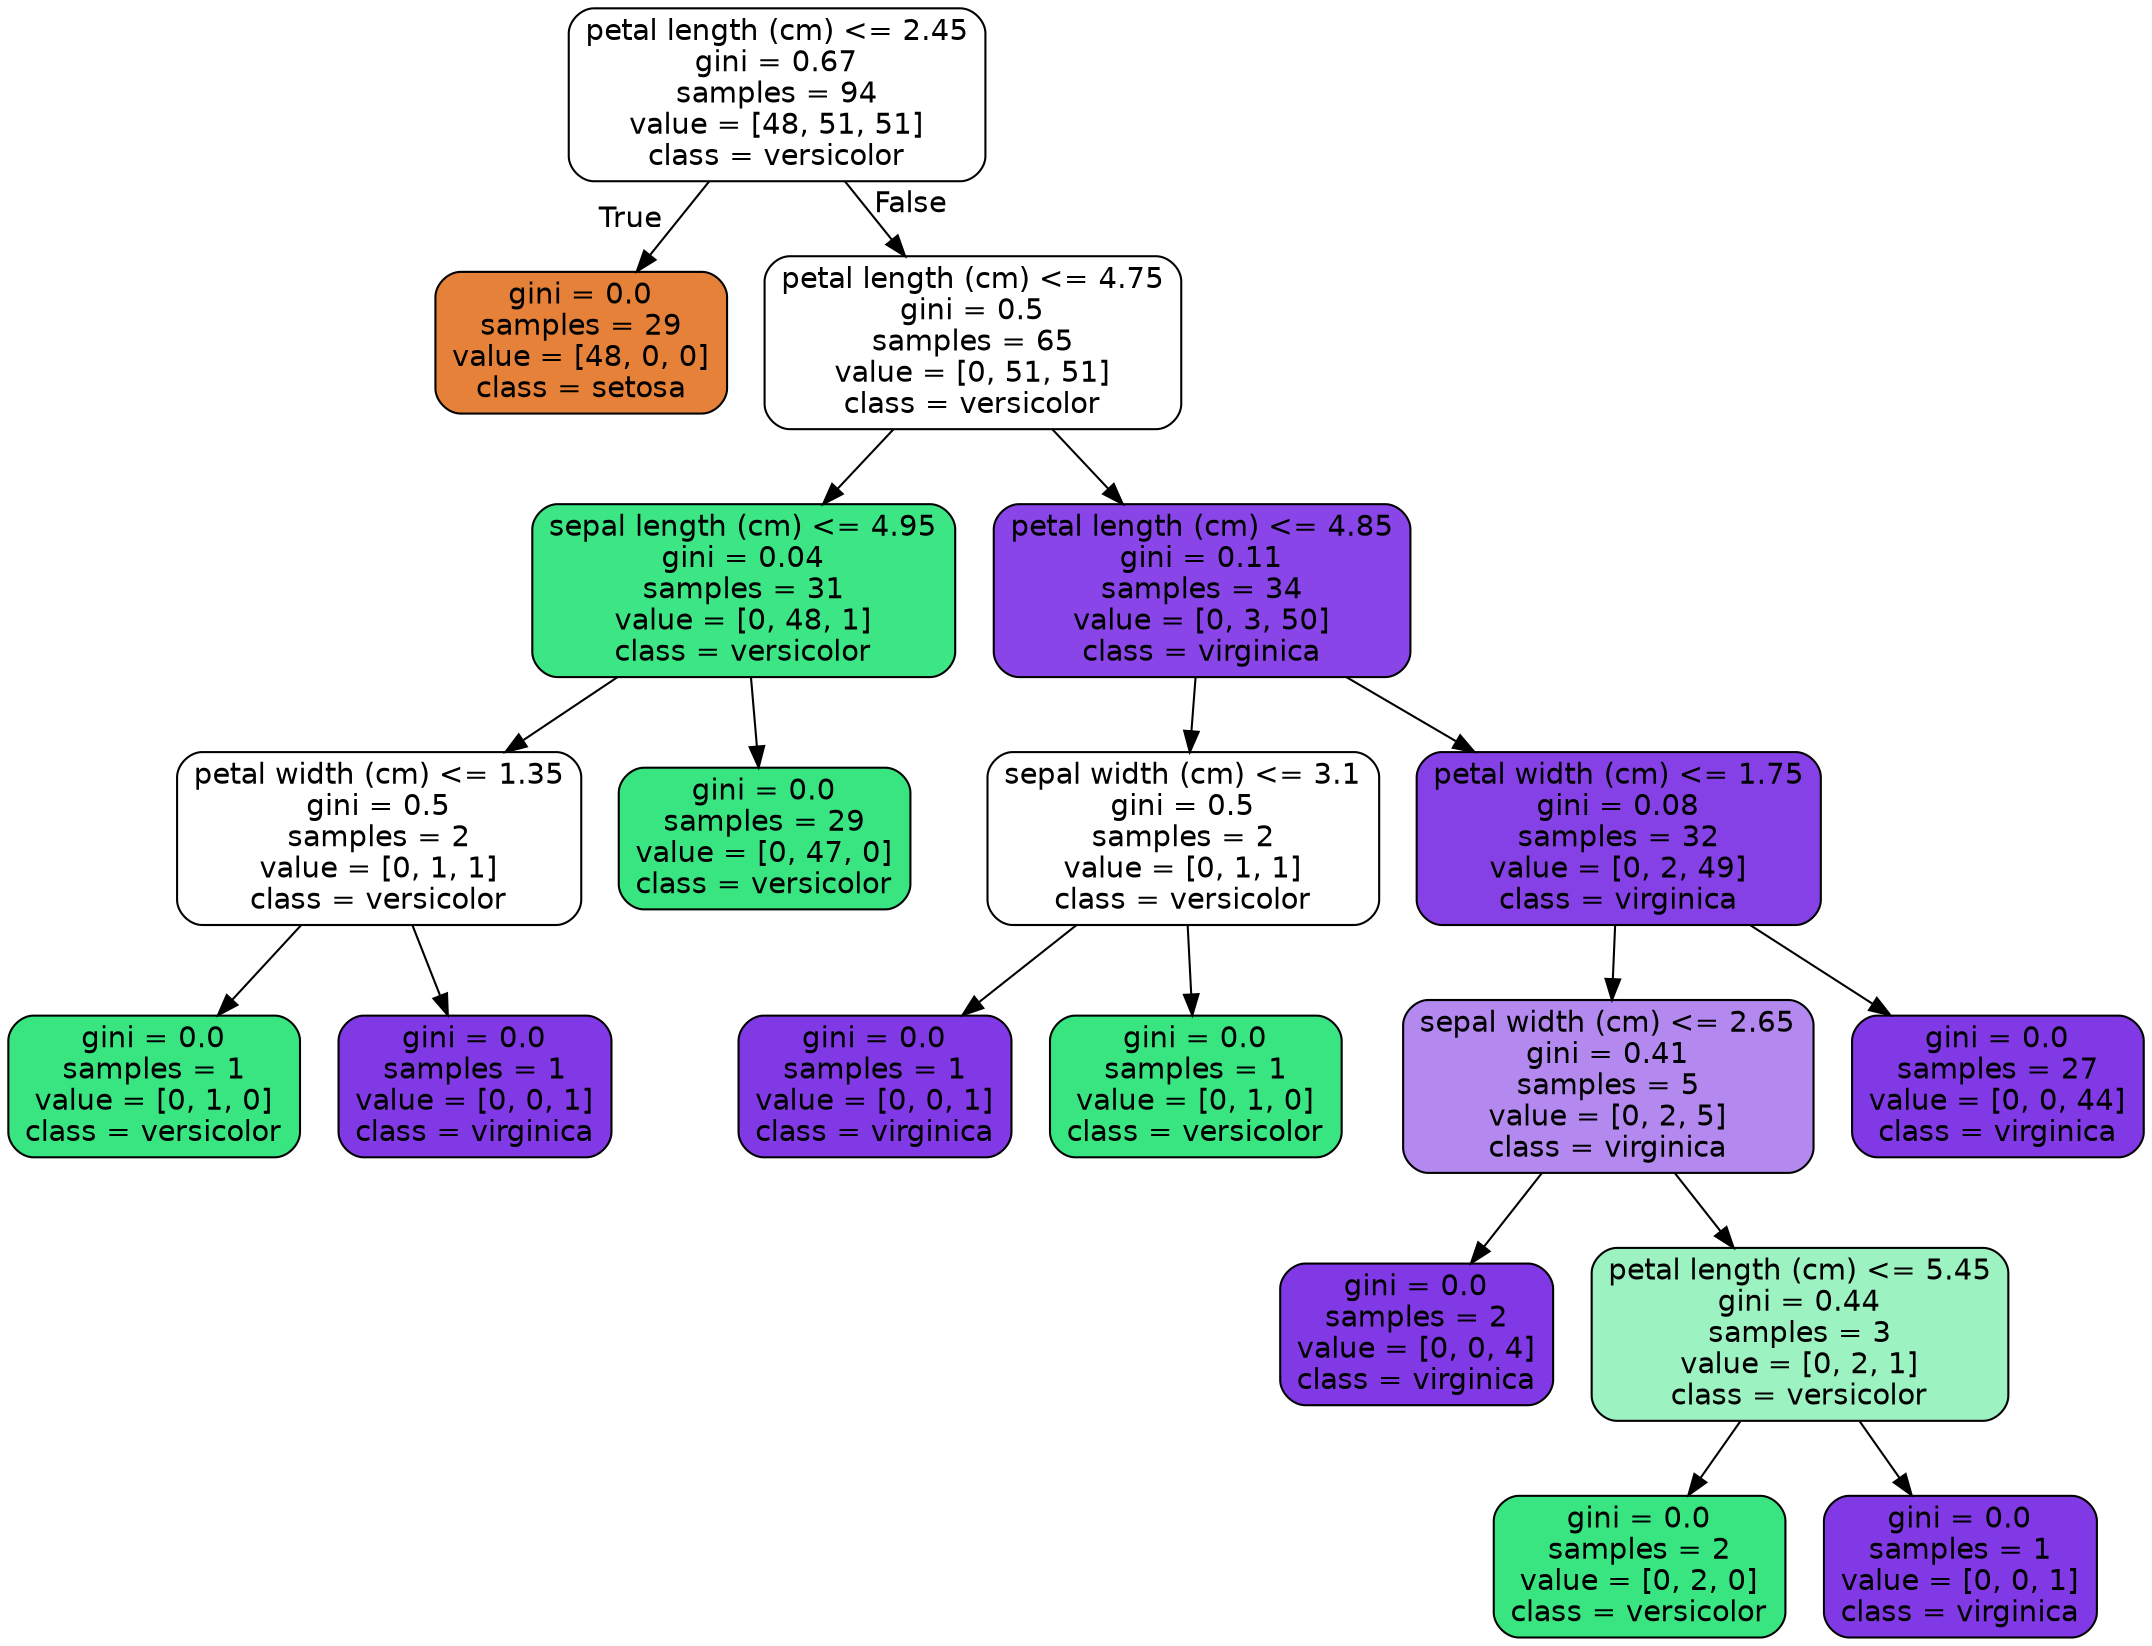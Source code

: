 digraph Tree {
node [shape=box, style="filled, rounded", color="black", fontname=helvetica] ;
edge [fontname=helvetica] ;
0 [label="petal length (cm) <= 2.45\ngini = 0.67\nsamples = 94\nvalue = [48, 51, 51]\nclass = versicolor", fillcolor="#ffffff"] ;
1 [label="gini = 0.0\nsamples = 29\nvalue = [48, 0, 0]\nclass = setosa", fillcolor="#e58139"] ;
0 -> 1 [labeldistance=2.5, labelangle=45, headlabel="True"] ;
2 [label="petal length (cm) <= 4.75\ngini = 0.5\nsamples = 65\nvalue = [0, 51, 51]\nclass = versicolor", fillcolor="#ffffff"] ;
0 -> 2 [labeldistance=2.5, labelangle=-45, headlabel="False"] ;
3 [label="sepal length (cm) <= 4.95\ngini = 0.04\nsamples = 31\nvalue = [0, 48, 1]\nclass = versicolor", fillcolor="#3de684"] ;
2 -> 3 ;
4 [label="petal width (cm) <= 1.35\ngini = 0.5\nsamples = 2\nvalue = [0, 1, 1]\nclass = versicolor", fillcolor="#ffffff"] ;
3 -> 4 ;
5 [label="gini = 0.0\nsamples = 1\nvalue = [0, 1, 0]\nclass = versicolor", fillcolor="#39e581"] ;
4 -> 5 ;
6 [label="gini = 0.0\nsamples = 1\nvalue = [0, 0, 1]\nclass = virginica", fillcolor="#8139e5"] ;
4 -> 6 ;
7 [label="gini = 0.0\nsamples = 29\nvalue = [0, 47, 0]\nclass = versicolor", fillcolor="#39e581"] ;
3 -> 7 ;
8 [label="petal length (cm) <= 4.85\ngini = 0.11\nsamples = 34\nvalue = [0, 3, 50]\nclass = virginica", fillcolor="#8945e7"] ;
2 -> 8 ;
9 [label="sepal width (cm) <= 3.1\ngini = 0.5\nsamples = 2\nvalue = [0, 1, 1]\nclass = versicolor", fillcolor="#ffffff"] ;
8 -> 9 ;
10 [label="gini = 0.0\nsamples = 1\nvalue = [0, 0, 1]\nclass = virginica", fillcolor="#8139e5"] ;
9 -> 10 ;
11 [label="gini = 0.0\nsamples = 1\nvalue = [0, 1, 0]\nclass = versicolor", fillcolor="#39e581"] ;
9 -> 11 ;
12 [label="petal width (cm) <= 1.75\ngini = 0.08\nsamples = 32\nvalue = [0, 2, 49]\nclass = virginica", fillcolor="#8641e6"] ;
8 -> 12 ;
13 [label="sepal width (cm) <= 2.65\ngini = 0.41\nsamples = 5\nvalue = [0, 2, 5]\nclass = virginica", fillcolor="#b388ef"] ;
12 -> 13 ;
14 [label="gini = 0.0\nsamples = 2\nvalue = [0, 0, 4]\nclass = virginica", fillcolor="#8139e5"] ;
13 -> 14 ;
15 [label="petal length (cm) <= 5.45\ngini = 0.44\nsamples = 3\nvalue = [0, 2, 1]\nclass = versicolor", fillcolor="#9cf2c0"] ;
13 -> 15 ;
16 [label="gini = 0.0\nsamples = 2\nvalue = [0, 2, 0]\nclass = versicolor", fillcolor="#39e581"] ;
15 -> 16 ;
17 [label="gini = 0.0\nsamples = 1\nvalue = [0, 0, 1]\nclass = virginica", fillcolor="#8139e5"] ;
15 -> 17 ;
18 [label="gini = 0.0\nsamples = 27\nvalue = [0, 0, 44]\nclass = virginica", fillcolor="#8139e5"] ;
12 -> 18 ;
}